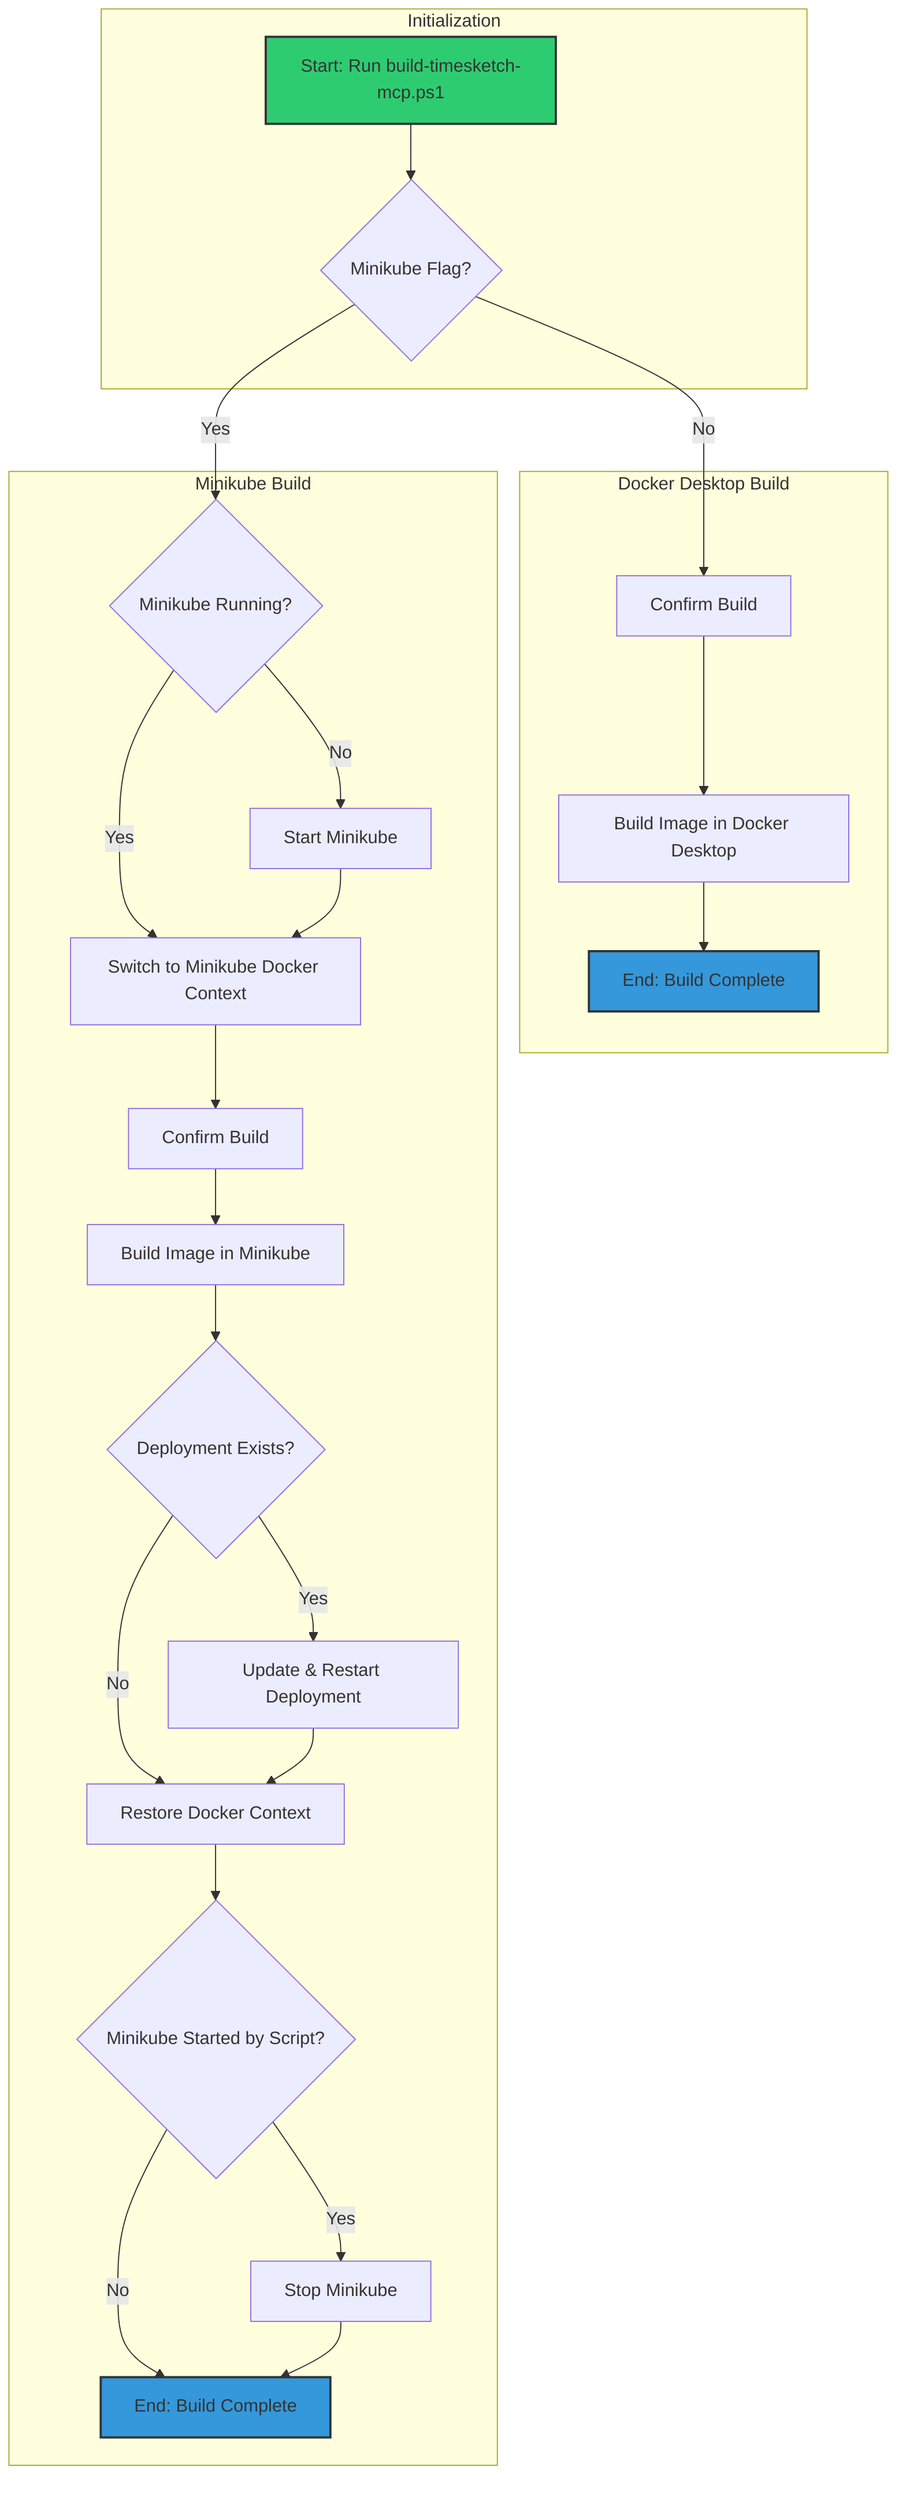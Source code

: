 graph TD
    subgraph Initialization
        A[Start: Run build-timesketch-mcp.ps1] --> B{Minikube Flag?};
    end

    subgraph "Docker Desktop Build"
        B -- No --> C[Confirm Build];
        C --> D[Build Image in Docker Desktop];
        D --> E[End: Build Complete];
    end

    subgraph "Minikube Build"
        B -- Yes --> F{Minikube Running?};
        F -- No --> G[Start Minikube];
        F -- Yes --> H[Switch to Minikube Docker Context];
        G --> H;
        H --> I[Confirm Build];
        I --> J[Build Image in Minikube];
        J --> K{Deployment Exists?};
        K -- Yes --> L[Update & Restart Deployment];
        K -- No --> M[Restore Docker Context];
        L --> M;
        M --> N{Minikube Started by Script?};
        N -- Yes --> O[Stop Minikube];
        N -- No --> P[End: Build Complete];
        O --> P;
    end

    style A fill:#2ecc71,stroke:#333,stroke-width:2px
    style E fill:#3498db,stroke:#333,stroke-width:2px
    style P fill:#3498db,stroke:#333,stroke-width:2px